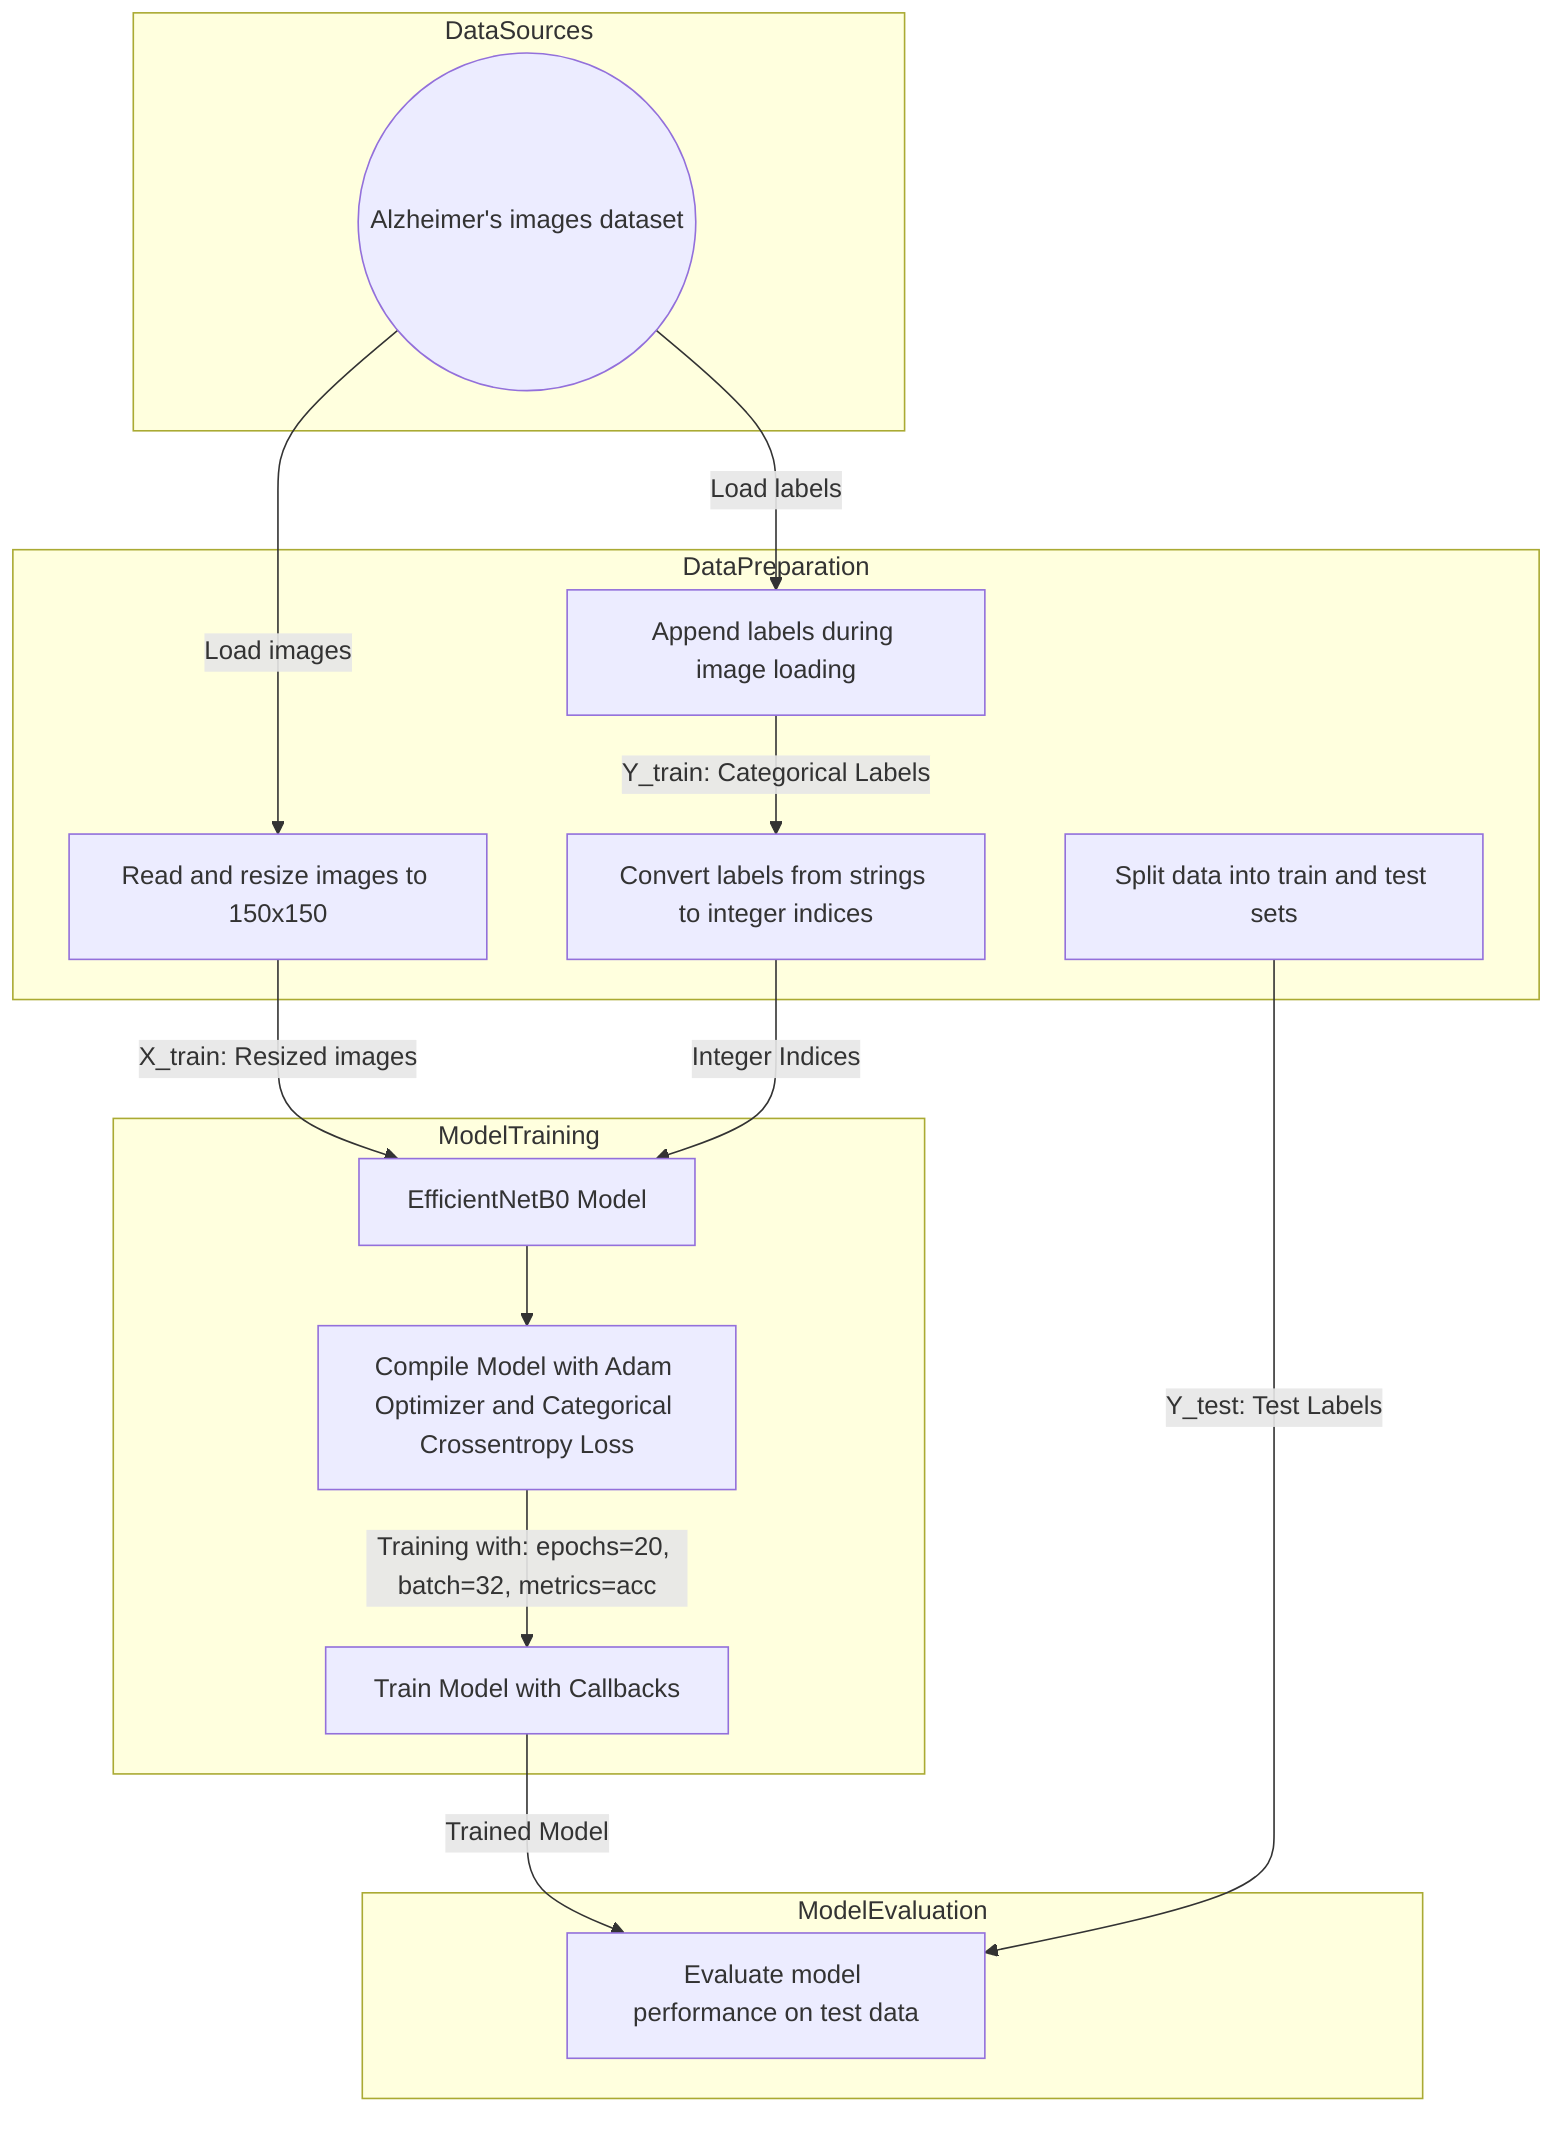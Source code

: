 flowchart TD
    subgraph DataSources
        DS1(("Alzheimer's images dataset"))
        %% Data source for image data categorized by CONTROL, AD, PD
    end
    subgraph DataPreparation
        DP1["Read and resize images to 150x150"]
        DP2["Append labels during image loading"]
        DP3["Convert labels from strings to integer indices"]
        DP4["Split data into train and test sets"]
    end
    subgraph ModelTraining
        MT1["EfficientNetB0 Model"]
        MT2["Compile Model with Adam Optimizer and Categorical Crossentropy Loss"]
        MT3["Train Model with Callbacks"]
    end
    subgraph ModelEvaluation
        ME1["Evaluate model performance on test data"]
    end

    DS1 -->|"Load images"| DP1
    DP1 -->|"X_train: Resized images"| MT1
    DS1 -->|"Load labels"| DP2
    DP2 -->|"Y_train: Categorical Labels"| DP3
    DP3 -->|"Integer Indices"| MT1
    MT1 --> MT2
    MT2 -->|"Training with: epochs=20, batch=32, metrics=acc"| MT3
    MT3 -->|"Trained Model"| ME1
    DP4 -->|"Y_test: Test Labels"| ME1
